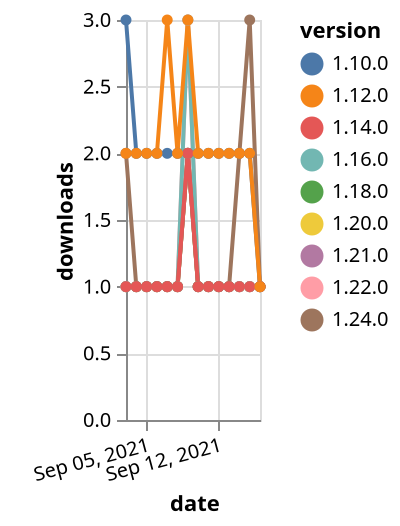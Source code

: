 {"$schema": "https://vega.github.io/schema/vega-lite/v5.json", "description": "A simple bar chart with embedded data.", "data": {"values": [{"date": "2021-09-03", "total": 185, "delta": 1, "version": "1.18.0"}, {"date": "2021-09-04", "total": 186, "delta": 1, "version": "1.18.0"}, {"date": "2021-09-05", "total": 187, "delta": 1, "version": "1.18.0"}, {"date": "2021-09-06", "total": 188, "delta": 1, "version": "1.18.0"}, {"date": "2021-09-07", "total": 189, "delta": 1, "version": "1.18.0"}, {"date": "2021-09-08", "total": 190, "delta": 1, "version": "1.18.0"}, {"date": "2021-09-09", "total": 192, "delta": 2, "version": "1.18.0"}, {"date": "2021-09-10", "total": 193, "delta": 1, "version": "1.18.0"}, {"date": "2021-09-11", "total": 194, "delta": 1, "version": "1.18.0"}, {"date": "2021-09-12", "total": 195, "delta": 1, "version": "1.18.0"}, {"date": "2021-09-13", "total": 196, "delta": 1, "version": "1.18.0"}, {"date": "2021-09-14", "total": 197, "delta": 1, "version": "1.18.0"}, {"date": "2021-09-15", "total": 198, "delta": 1, "version": "1.18.0"}, {"date": "2021-09-16", "total": 199, "delta": 1, "version": "1.18.0"}, {"date": "2021-09-03", "total": 172, "delta": 1, "version": "1.22.0"}, {"date": "2021-09-04", "total": 173, "delta": 1, "version": "1.22.0"}, {"date": "2021-09-05", "total": 174, "delta": 1, "version": "1.22.0"}, {"date": "2021-09-06", "total": 175, "delta": 1, "version": "1.22.0"}, {"date": "2021-09-07", "total": 176, "delta": 1, "version": "1.22.0"}, {"date": "2021-09-08", "total": 177, "delta": 1, "version": "1.22.0"}, {"date": "2021-09-09", "total": 180, "delta": 3, "version": "1.22.0"}, {"date": "2021-09-10", "total": 181, "delta": 1, "version": "1.22.0"}, {"date": "2021-09-11", "total": 182, "delta": 1, "version": "1.22.0"}, {"date": "2021-09-12", "total": 183, "delta": 1, "version": "1.22.0"}, {"date": "2021-09-13", "total": 184, "delta": 1, "version": "1.22.0"}, {"date": "2021-09-14", "total": 185, "delta": 1, "version": "1.22.0"}, {"date": "2021-09-15", "total": 186, "delta": 1, "version": "1.22.0"}, {"date": "2021-09-16", "total": 187, "delta": 1, "version": "1.22.0"}, {"date": "2021-09-03", "total": 2334, "delta": 3, "version": "1.10.0"}, {"date": "2021-09-04", "total": 2336, "delta": 2, "version": "1.10.0"}, {"date": "2021-09-05", "total": 2338, "delta": 2, "version": "1.10.0"}, {"date": "2021-09-06", "total": 2340, "delta": 2, "version": "1.10.0"}, {"date": "2021-09-07", "total": 2342, "delta": 2, "version": "1.10.0"}, {"date": "2021-09-08", "total": 2344, "delta": 2, "version": "1.10.0"}, {"date": "2021-09-09", "total": 2346, "delta": 2, "version": "1.10.0"}, {"date": "2021-09-10", "total": 2348, "delta": 2, "version": "1.10.0"}, {"date": "2021-09-11", "total": 2350, "delta": 2, "version": "1.10.0"}, {"date": "2021-09-12", "total": 2352, "delta": 2, "version": "1.10.0"}, {"date": "2021-09-13", "total": 2354, "delta": 2, "version": "1.10.0"}, {"date": "2021-09-14", "total": 2356, "delta": 2, "version": "1.10.0"}, {"date": "2021-09-15", "total": 2358, "delta": 2, "version": "1.10.0"}, {"date": "2021-09-16", "total": 2359, "delta": 1, "version": "1.10.0"}, {"date": "2021-09-03", "total": 153, "delta": 1, "version": "1.20.0"}, {"date": "2021-09-04", "total": 154, "delta": 1, "version": "1.20.0"}, {"date": "2021-09-05", "total": 155, "delta": 1, "version": "1.20.0"}, {"date": "2021-09-06", "total": 156, "delta": 1, "version": "1.20.0"}, {"date": "2021-09-07", "total": 157, "delta": 1, "version": "1.20.0"}, {"date": "2021-09-08", "total": 158, "delta": 1, "version": "1.20.0"}, {"date": "2021-09-09", "total": 160, "delta": 2, "version": "1.20.0"}, {"date": "2021-09-10", "total": 161, "delta": 1, "version": "1.20.0"}, {"date": "2021-09-11", "total": 162, "delta": 1, "version": "1.20.0"}, {"date": "2021-09-12", "total": 163, "delta": 1, "version": "1.20.0"}, {"date": "2021-09-13", "total": 164, "delta": 1, "version": "1.20.0"}, {"date": "2021-09-14", "total": 165, "delta": 1, "version": "1.20.0"}, {"date": "2021-09-15", "total": 166, "delta": 1, "version": "1.20.0"}, {"date": "2021-09-16", "total": 167, "delta": 1, "version": "1.20.0"}, {"date": "2021-09-03", "total": 141, "delta": 1, "version": "1.21.0"}, {"date": "2021-09-04", "total": 142, "delta": 1, "version": "1.21.0"}, {"date": "2021-09-05", "total": 143, "delta": 1, "version": "1.21.0"}, {"date": "2021-09-06", "total": 144, "delta": 1, "version": "1.21.0"}, {"date": "2021-09-07", "total": 145, "delta": 1, "version": "1.21.0"}, {"date": "2021-09-08", "total": 146, "delta": 1, "version": "1.21.0"}, {"date": "2021-09-09", "total": 148, "delta": 2, "version": "1.21.0"}, {"date": "2021-09-10", "total": 149, "delta": 1, "version": "1.21.0"}, {"date": "2021-09-11", "total": 150, "delta": 1, "version": "1.21.0"}, {"date": "2021-09-12", "total": 151, "delta": 1, "version": "1.21.0"}, {"date": "2021-09-13", "total": 152, "delta": 1, "version": "1.21.0"}, {"date": "2021-09-14", "total": 153, "delta": 1, "version": "1.21.0"}, {"date": "2021-09-15", "total": 154, "delta": 1, "version": "1.21.0"}, {"date": "2021-09-16", "total": 155, "delta": 1, "version": "1.21.0"}, {"date": "2021-09-03", "total": 291, "delta": 1, "version": "1.16.0"}, {"date": "2021-09-04", "total": 292, "delta": 1, "version": "1.16.0"}, {"date": "2021-09-05", "total": 293, "delta": 1, "version": "1.16.0"}, {"date": "2021-09-06", "total": 294, "delta": 1, "version": "1.16.0"}, {"date": "2021-09-07", "total": 295, "delta": 1, "version": "1.16.0"}, {"date": "2021-09-08", "total": 296, "delta": 1, "version": "1.16.0"}, {"date": "2021-09-09", "total": 299, "delta": 3, "version": "1.16.0"}, {"date": "2021-09-10", "total": 300, "delta": 1, "version": "1.16.0"}, {"date": "2021-09-11", "total": 301, "delta": 1, "version": "1.16.0"}, {"date": "2021-09-12", "total": 302, "delta": 1, "version": "1.16.0"}, {"date": "2021-09-13", "total": 303, "delta": 1, "version": "1.16.0"}, {"date": "2021-09-14", "total": 304, "delta": 1, "version": "1.16.0"}, {"date": "2021-09-15", "total": 305, "delta": 1, "version": "1.16.0"}, {"date": "2021-09-16", "total": 306, "delta": 1, "version": "1.16.0"}, {"date": "2021-09-03", "total": 119, "delta": 2, "version": "1.24.0"}, {"date": "2021-09-04", "total": 120, "delta": 1, "version": "1.24.0"}, {"date": "2021-09-05", "total": 121, "delta": 1, "version": "1.24.0"}, {"date": "2021-09-06", "total": 122, "delta": 1, "version": "1.24.0"}, {"date": "2021-09-07", "total": 123, "delta": 1, "version": "1.24.0"}, {"date": "2021-09-08", "total": 124, "delta": 1, "version": "1.24.0"}, {"date": "2021-09-09", "total": 126, "delta": 2, "version": "1.24.0"}, {"date": "2021-09-10", "total": 127, "delta": 1, "version": "1.24.0"}, {"date": "2021-09-11", "total": 128, "delta": 1, "version": "1.24.0"}, {"date": "2021-09-12", "total": 129, "delta": 1, "version": "1.24.0"}, {"date": "2021-09-13", "total": 130, "delta": 1, "version": "1.24.0"}, {"date": "2021-09-14", "total": 132, "delta": 2, "version": "1.24.0"}, {"date": "2021-09-15", "total": 135, "delta": 3, "version": "1.24.0"}, {"date": "2021-09-16", "total": 136, "delta": 1, "version": "1.24.0"}, {"date": "2021-09-03", "total": 243, "delta": 1, "version": "1.14.0"}, {"date": "2021-09-04", "total": 244, "delta": 1, "version": "1.14.0"}, {"date": "2021-09-05", "total": 245, "delta": 1, "version": "1.14.0"}, {"date": "2021-09-06", "total": 246, "delta": 1, "version": "1.14.0"}, {"date": "2021-09-07", "total": 247, "delta": 1, "version": "1.14.0"}, {"date": "2021-09-08", "total": 248, "delta": 1, "version": "1.14.0"}, {"date": "2021-09-09", "total": 250, "delta": 2, "version": "1.14.0"}, {"date": "2021-09-10", "total": 251, "delta": 1, "version": "1.14.0"}, {"date": "2021-09-11", "total": 252, "delta": 1, "version": "1.14.0"}, {"date": "2021-09-12", "total": 253, "delta": 1, "version": "1.14.0"}, {"date": "2021-09-13", "total": 254, "delta": 1, "version": "1.14.0"}, {"date": "2021-09-14", "total": 255, "delta": 1, "version": "1.14.0"}, {"date": "2021-09-15", "total": 256, "delta": 1, "version": "1.14.0"}, {"date": "2021-09-16", "total": 257, "delta": 1, "version": "1.14.0"}, {"date": "2021-09-03", "total": 2478, "delta": 2, "version": "1.12.0"}, {"date": "2021-09-04", "total": 2480, "delta": 2, "version": "1.12.0"}, {"date": "2021-09-05", "total": 2482, "delta": 2, "version": "1.12.0"}, {"date": "2021-09-06", "total": 2484, "delta": 2, "version": "1.12.0"}, {"date": "2021-09-07", "total": 2487, "delta": 3, "version": "1.12.0"}, {"date": "2021-09-08", "total": 2489, "delta": 2, "version": "1.12.0"}, {"date": "2021-09-09", "total": 2492, "delta": 3, "version": "1.12.0"}, {"date": "2021-09-10", "total": 2494, "delta": 2, "version": "1.12.0"}, {"date": "2021-09-11", "total": 2496, "delta": 2, "version": "1.12.0"}, {"date": "2021-09-12", "total": 2498, "delta": 2, "version": "1.12.0"}, {"date": "2021-09-13", "total": 2500, "delta": 2, "version": "1.12.0"}, {"date": "2021-09-14", "total": 2502, "delta": 2, "version": "1.12.0"}, {"date": "2021-09-15", "total": 2504, "delta": 2, "version": "1.12.0"}, {"date": "2021-09-16", "total": 2505, "delta": 1, "version": "1.12.0"}]}, "width": "container", "mark": {"type": "line", "point": {"filled": true}}, "encoding": {"x": {"field": "date", "type": "temporal", "timeUnit": "yearmonthdate", "title": "date", "axis": {"labelAngle": -15}}, "y": {"field": "delta", "type": "quantitative", "title": "downloads"}, "color": {"field": "version", "type": "nominal"}, "tooltip": {"field": "delta"}}}